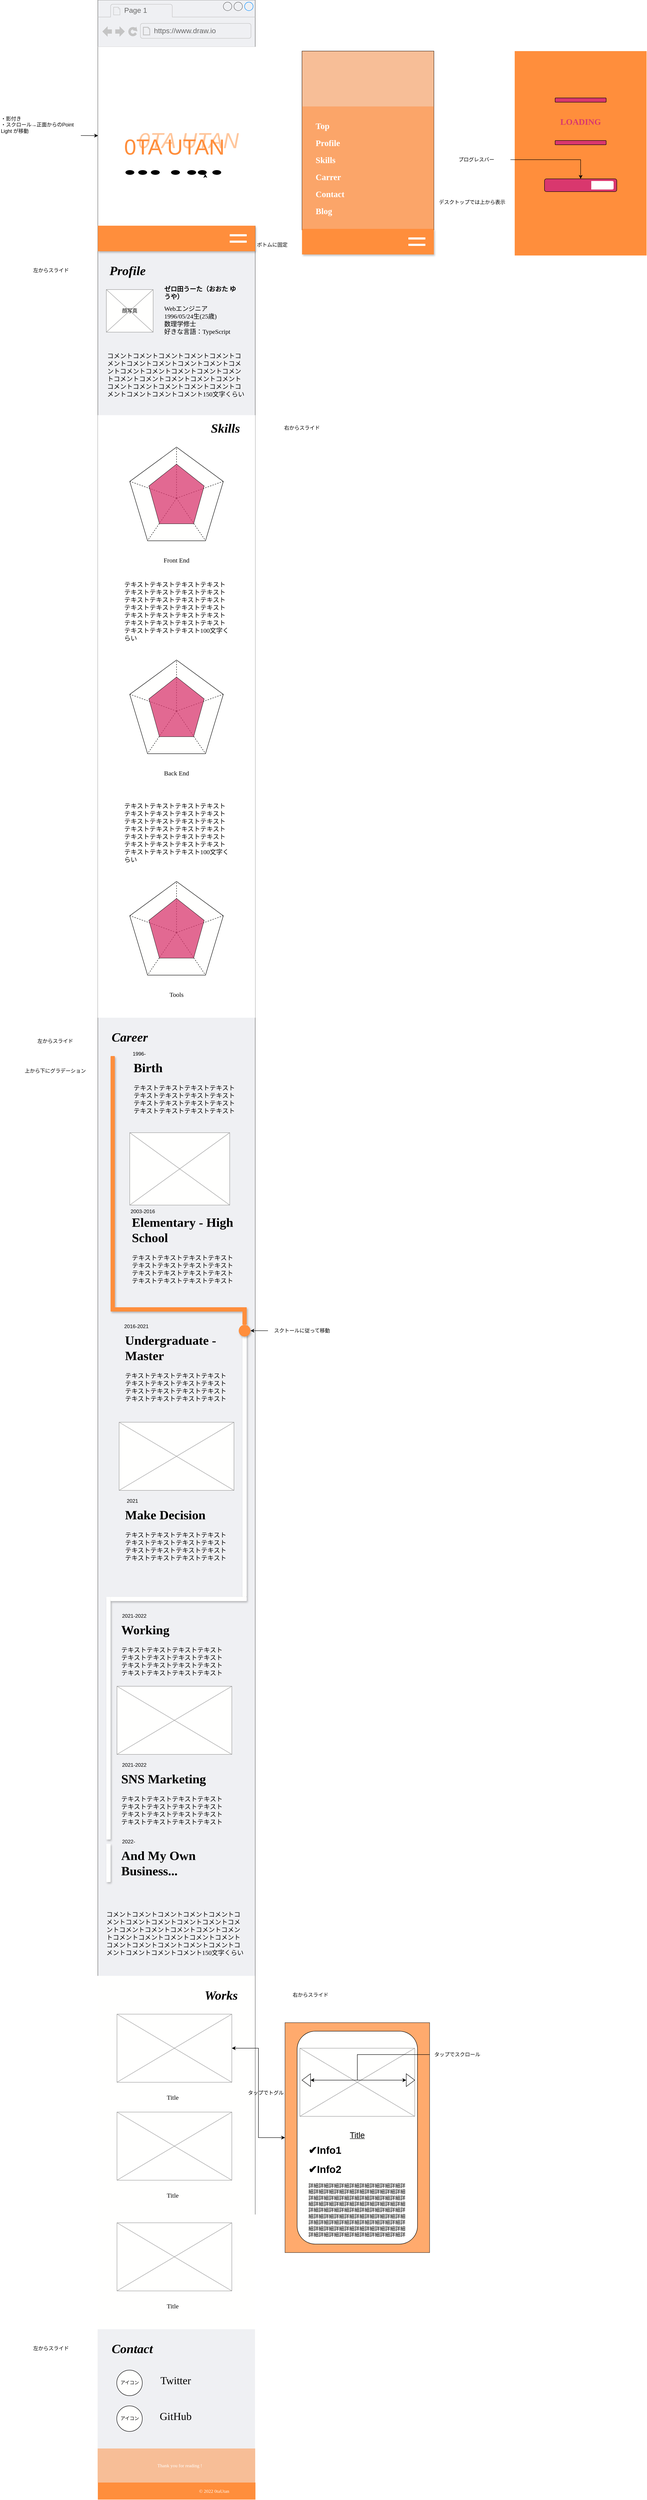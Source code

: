 <mxfile version="17.4.2" type="device"><diagram id="0ZZ6owAlUWR2tP0iCrAd" name="Layout"><mxGraphModel dx="946" dy="598" grid="1" gridSize="10" guides="1" tooltips="1" connect="1" arrows="1" fold="1" page="1" pageScale="1" pageWidth="827" pageHeight="1169" math="0" shadow="0"><root><mxCell id="0"/><mxCell id="1" parent="0"/><mxCell id="ZZRfCCef5i-J2jJpcO3i-1" value="" style="strokeWidth=1;shadow=0;dashed=0;align=center;html=1;shape=mxgraph.mockup.containers.browserWindow;rSize=0;strokeColor=none;strokeColor2=#008cff;strokeColor3=#c4c4c4;mainText=,;recursiveResize=0;fillColor=#eff0f3;container=0;" parent="1" vertex="1"><mxGeometry x="240" y="80" width="370" height="5200" as="geometry"/></mxCell><mxCell id="ZZRfCCef5i-J2jJpcO3i-10" value="左からスライド" style="text;html=1;strokeColor=none;fillColor=none;align=center;verticalAlign=middle;whiteSpace=wrap;rounded=0;fontColor=#000000;" parent="1" vertex="1"><mxGeometry x="50" y="700" width="160" height="30" as="geometry"/></mxCell><mxCell id="ZZRfCCef5i-J2jJpcO3i-14" value="ボトムに固定" style="text;html=1;strokeColor=none;fillColor=none;align=center;verticalAlign=middle;whiteSpace=wrap;rounded=0;fontColor=#000000;" parent="1" vertex="1"><mxGeometry x="570" y="640" width="160" height="30" as="geometry"/></mxCell><mxCell id="-PG4iWuUslmyS0xeuvDN-8" value="" style="rounded=0;whiteSpace=wrap;html=1;shadow=0;fillColor=#EFF0F3;strokeColor=default;" parent="1" vertex="1"><mxGeometry x="720" y="200" width="310" height="420" as="geometry"/></mxCell><mxCell id="-PG4iWuUslmyS0xeuvDN-10" value="" style="rounded=0;whiteSpace=wrap;html=1;fillColor=#ff8e3c;strokeColor=none;shadow=1;" parent="1" vertex="1"><mxGeometry x="720" y="617.5" width="310" height="60" as="geometry"/></mxCell><mxCell id="-PG4iWuUslmyS0xeuvDN-11" value="" style="rounded=1;whiteSpace=wrap;html=1;strokeColor=none;" parent="1" vertex="1"><mxGeometry x="970" y="637.5" width="40" height="5" as="geometry"/></mxCell><mxCell id="-PG4iWuUslmyS0xeuvDN-12" value="" style="rounded=1;whiteSpace=wrap;html=1;strokeColor=none;" parent="1" vertex="1"><mxGeometry x="970" y="652.5" width="40" height="5" as="geometry"/></mxCell><mxCell id="-PG4iWuUslmyS0xeuvDN-68" value="右からスライド" style="text;html=1;strokeColor=none;fillColor=none;align=center;verticalAlign=middle;whiteSpace=wrap;rounded=0;fontColor=#000000;" parent="1" vertex="1"><mxGeometry x="640" y="1070" width="160" height="30" as="geometry"/></mxCell><mxCell id="-PG4iWuUslmyS0xeuvDN-64" value="" style="rounded=0;whiteSpace=wrap;html=1;shadow=0;fontFamily=Noto Serif JP;fontSource=https%3A%2F%2Ffonts.googleapis.com%2Fcss%3Ffamily%3DNoto%2BSerif%2BJP;fontSize=15;strokeColor=none;" parent="1" vertex="1"><mxGeometry x="240" y="1055" width="370" height="1415" as="geometry"/></mxCell><mxCell id="ZZRfCCef5i-J2jJpcO3i-2" value="Page 1" style="strokeWidth=1;shadow=0;dashed=0;align=center;html=1;shape=mxgraph.mockup.containers.anchor;fontSize=17;fontColor=#666666;align=left;" parent="1" vertex="1"><mxGeometry x="300" y="92" width="110" height="26" as="geometry"/></mxCell><mxCell id="ZZRfCCef5i-J2jJpcO3i-3" value="https://www.draw.io" style="strokeWidth=1;shadow=0;dashed=0;align=center;html=1;shape=mxgraph.mockup.containers.anchor;rSize=0;fontSize=17;fontColor=#666666;align=left;" parent="1" vertex="1"><mxGeometry x="370" y="140" width="250" height="26" as="geometry"/></mxCell><mxCell id="-PG4iWuUslmyS0xeuvDN-1" value="" style="rounded=0;whiteSpace=wrap;html=1;fillColor=#ff8e3c;strokeColor=none;shadow=1;" parent="1" vertex="1"><mxGeometry x="240" y="610" width="370" height="60" as="geometry"/></mxCell><mxCell id="-PG4iWuUslmyS0xeuvDN-2" value="" style="rounded=1;whiteSpace=wrap;html=1;strokeColor=none;" parent="1" vertex="1"><mxGeometry x="550" y="630" width="40" height="5" as="geometry"/></mxCell><mxCell id="-PG4iWuUslmyS0xeuvDN-5" value="" style="rounded=1;whiteSpace=wrap;html=1;strokeColor=none;" parent="1" vertex="1"><mxGeometry x="550" y="645" width="40" height="5" as="geometry"/></mxCell><mxCell id="-PG4iWuUslmyS0xeuvDN-14" value="Profile" style="text;html=1;strokeColor=none;fillColor=none;align=center;verticalAlign=middle;whiteSpace=wrap;rounded=0;shadow=0;fontSize=30;fontFamily=Noto Serif JP;fontSource=https%3A%2F%2Ffonts.googleapis.com%2Fcss%3Ffamily%3DNoto%2BSerif%2BJP;fontStyle=3" parent="1" vertex="1"><mxGeometry x="280" y="700" width="60" height="30" as="geometry"/></mxCell><mxCell id="-PG4iWuUslmyS0xeuvDN-16" value="" style="verticalLabelPosition=bottom;shadow=0;dashed=0;align=center;html=1;verticalAlign=top;strokeWidth=1;shape=mxgraph.mockup.graphics.simpleIcon;strokeColor=#999999;fontFamily=Noto Serif JP;fontSource=https%3A%2F%2Ffonts.googleapis.com%2Fcss%3Ffamily%3DNoto%2BSerif%2BJP;fontSize=30;fillColor=#fffffe;" parent="1" vertex="1"><mxGeometry x="260" y="760" width="110" height="100" as="geometry"/></mxCell><mxCell id="-PG4iWuUslmyS0xeuvDN-17" value="顔写真" style="text;html=1;strokeColor=none;fillColor=none;align=center;verticalAlign=middle;whiteSpace=wrap;rounded=0;fontColor=#000000;" parent="1" vertex="1"><mxGeometry x="260" y="795" width="110" height="30" as="geometry"/></mxCell><mxCell id="-PG4iWuUslmyS0xeuvDN-18" value="&lt;h1 style=&quot;font-size: 15px&quot;&gt;ゼロ田うーた（おおた ゆうや）&lt;/h1&gt;&lt;div&gt;Webエンジニア&lt;/div&gt;&lt;div&gt;1996/05/24生(25歳)&lt;/div&gt;&lt;div&gt;数理学修士&lt;br&gt;&lt;/div&gt;&lt;div&gt;&lt;span&gt;好きな言語：TypeScript&lt;/span&gt;&lt;/div&gt;" style="text;html=1;strokeColor=none;fillColor=none;spacing=5;spacingTop=-20;whiteSpace=wrap;overflow=hidden;rounded=0;shadow=0;fontFamily=Noto Serif JP;fontSource=https%3A%2F%2Ffonts.googleapis.com%2Fcss%3Ffamily%3DNoto%2BSerif%2BJP;fontSize=15;" parent="1" vertex="1"><mxGeometry x="390.5" y="750" width="190" height="120" as="geometry"/></mxCell><mxCell id="-PG4iWuUslmyS0xeuvDN-20" value="コメントコメントコメントコメントコメントコメントコメントコメントコメントコメントコメントコメントコメントコメントコメントコメントコメントコメントコメントコメントコメントコメントコメントコメントコメントコメントコメントコメントコメントコメント150文字くらい" style="text;html=1;strokeColor=none;fillColor=none;align=left;verticalAlign=middle;whiteSpace=wrap;rounded=0;shadow=0;fontFamily=Noto Serif JP;fontSource=https%3A%2F%2Ffonts.googleapis.com%2Fcss%3Ffamily%3DNoto%2BSerif%2BJP;fontSize=15;" parent="1" vertex="1"><mxGeometry x="260" y="880" width="330" height="160" as="geometry"/></mxCell><mxCell id="-PG4iWuUslmyS0xeuvDN-21" value="Skills" style="text;html=1;strokeColor=none;fillColor=none;align=center;verticalAlign=middle;whiteSpace=wrap;rounded=0;shadow=0;fontSize=30;fontFamily=Noto Serif JP;fontSource=https%3A%2F%2Ffonts.googleapis.com%2Fcss%3Ffamily%3DNoto%2BSerif%2BJP;fontStyle=3" parent="1" vertex="1"><mxGeometry x="510" y="1070" width="60" height="30" as="geometry"/></mxCell><mxCell id="-PG4iWuUslmyS0xeuvDN-23" value="" style="whiteSpace=wrap;html=1;shape=mxgraph.basic.pentagon;shadow=0;fontFamily=Noto Serif JP;fontSource=https%3A%2F%2Ffonts.googleapis.com%2Fcss%3Ffamily%3DNoto%2BSerif%2BJP;fontSize=15;strokeColor=default;fillColor=#fffffe;" parent="1" vertex="1"><mxGeometry x="315" y="1130" width="220" height="220" as="geometry"/></mxCell><mxCell id="-PG4iWuUslmyS0xeuvDN-25" value="" style="endArrow=none;html=1;rounded=0;fontFamily=Noto Serif JP;fontSource=https%3A%2F%2Ffonts.googleapis.com%2Fcss%3Ffamily%3DNoto%2BSerif%2BJP;fontSize=15;entryX=0.5;entryY=0;entryDx=0;entryDy=0;entryPerimeter=0;dashed=1;" parent="1" target="-PG4iWuUslmyS0xeuvDN-23" edge="1"><mxGeometry width="50" height="50" relative="1" as="geometry"><mxPoint x="425" y="1250" as="sourcePoint"/><mxPoint x="490" y="1200" as="targetPoint"/></mxGeometry></mxCell><mxCell id="-PG4iWuUslmyS0xeuvDN-26" value="" style="endArrow=none;html=1;rounded=0;fontFamily=Noto Serif JP;fontSource=https%3A%2F%2Ffonts.googleapis.com%2Fcss%3Ffamily%3DNoto%2BSerif%2BJP;fontSize=15;entryX=0;entryY=0.365;entryDx=0;entryDy=0;entryPerimeter=0;dashed=1;" parent="1" target="-PG4iWuUslmyS0xeuvDN-23" edge="1"><mxGeometry width="50" height="50" relative="1" as="geometry"><mxPoint x="425" y="1250" as="sourcePoint"/><mxPoint x="675" y="1220" as="targetPoint"/></mxGeometry></mxCell><mxCell id="-PG4iWuUslmyS0xeuvDN-27" value="" style="endArrow=none;html=1;rounded=0;fontFamily=Noto Serif JP;fontSource=https%3A%2F%2Ffonts.googleapis.com%2Fcss%3Ffamily%3DNoto%2BSerif%2BJP;fontSize=15;exitX=1;exitY=0.365;exitDx=0;exitDy=0;exitPerimeter=0;dashed=1;" parent="1" source="-PG4iWuUslmyS0xeuvDN-23" edge="1"><mxGeometry width="50" height="50" relative="1" as="geometry"><mxPoint x="675" y="1340" as="sourcePoint"/><mxPoint x="425" y="1250" as="targetPoint"/></mxGeometry></mxCell><mxCell id="-PG4iWuUslmyS0xeuvDN-28" value="" style="endArrow=none;html=1;rounded=0;fontFamily=Noto Serif JP;fontSource=https%3A%2F%2Ffonts.googleapis.com%2Fcss%3Ffamily%3DNoto%2BSerif%2BJP;fontSize=15;entryX=0.81;entryY=1;entryDx=0;entryDy=0;entryPerimeter=0;dashed=1;" parent="1" target="-PG4iWuUslmyS0xeuvDN-23" edge="1"><mxGeometry width="50" height="50" relative="1" as="geometry"><mxPoint x="425" y="1250" as="sourcePoint"/><mxPoint x="565" y="1300.3" as="targetPoint"/></mxGeometry></mxCell><mxCell id="-PG4iWuUslmyS0xeuvDN-29" value="" style="endArrow=none;html=1;rounded=0;fontFamily=Noto Serif JP;fontSource=https%3A%2F%2Ffonts.googleapis.com%2Fcss%3Ffamily%3DNoto%2BSerif%2BJP;fontSize=15;entryX=0.19;entryY=1;entryDx=0;entryDy=0;entryPerimeter=0;dashed=1;" parent="1" target="-PG4iWuUslmyS0xeuvDN-23" edge="1"><mxGeometry width="50" height="50" relative="1" as="geometry"><mxPoint x="425" y="1250" as="sourcePoint"/><mxPoint x="743.2" y="1440" as="targetPoint"/></mxGeometry></mxCell><mxCell id="-PG4iWuUslmyS0xeuvDN-24" value="" style="whiteSpace=wrap;html=1;shape=mxgraph.basic.pentagon;shadow=0;fontFamily=Noto Serif JP;fontSource=https%3A%2F%2Ffonts.googleapis.com%2Fcss%3Ffamily%3DNoto%2BSerif%2BJP;fontSize=15;strokeColor=default;fillColor=#d9376e;opacity=75;" parent="1" vertex="1"><mxGeometry x="360" y="1170" width="130" height="140" as="geometry"/></mxCell><mxCell id="-PG4iWuUslmyS0xeuvDN-30" value="Front End" style="text;html=1;strokeColor=none;fillColor=none;align=center;verticalAlign=middle;whiteSpace=wrap;rounded=0;shadow=0;fontFamily=Noto Serif JP;fontSource=https%3A%2F%2Ffonts.googleapis.com%2Fcss%3Ffamily%3DNoto%2BSerif%2BJP;fontSize=15;opacity=75;" parent="1" vertex="1"><mxGeometry x="315" y="1380" width="220" height="30" as="geometry"/></mxCell><mxCell id="-PG4iWuUslmyS0xeuvDN-48" value="" style="whiteSpace=wrap;html=1;shape=mxgraph.basic.pentagon;shadow=0;fontFamily=Noto Serif JP;fontSource=https%3A%2F%2Ffonts.googleapis.com%2Fcss%3Ffamily%3DNoto%2BSerif%2BJP;fontSize=15;strokeColor=default;fillColor=#fffffe;" parent="1" vertex="1"><mxGeometry x="315" y="1630" width="220" height="220" as="geometry"/></mxCell><mxCell id="-PG4iWuUslmyS0xeuvDN-49" value="" style="endArrow=none;html=1;rounded=0;fontFamily=Noto Serif JP;fontSource=https%3A%2F%2Ffonts.googleapis.com%2Fcss%3Ffamily%3DNoto%2BSerif%2BJP;fontSize=15;entryX=0.5;entryY=0;entryDx=0;entryDy=0;entryPerimeter=0;dashed=1;" parent="1" target="-PG4iWuUslmyS0xeuvDN-48" edge="1"><mxGeometry width="50" height="50" relative="1" as="geometry"><mxPoint x="425" y="1750" as="sourcePoint"/><mxPoint x="250" y="1620" as="targetPoint"/></mxGeometry></mxCell><mxCell id="-PG4iWuUslmyS0xeuvDN-50" value="" style="endArrow=none;html=1;rounded=0;fontFamily=Noto Serif JP;fontSource=https%3A%2F%2Ffonts.googleapis.com%2Fcss%3Ffamily%3DNoto%2BSerif%2BJP;fontSize=15;entryX=0;entryY=0.365;entryDx=0;entryDy=0;entryPerimeter=0;dashed=1;" parent="1" target="-PG4iWuUslmyS0xeuvDN-48" edge="1"><mxGeometry width="50" height="50" relative="1" as="geometry"><mxPoint x="425" y="1750" as="sourcePoint"/><mxPoint x="435" y="1640" as="targetPoint"/></mxGeometry></mxCell><mxCell id="-PG4iWuUslmyS0xeuvDN-51" value="" style="endArrow=none;html=1;rounded=0;fontFamily=Noto Serif JP;fontSource=https%3A%2F%2Ffonts.googleapis.com%2Fcss%3Ffamily%3DNoto%2BSerif%2BJP;fontSize=15;exitX=1;exitY=0.365;exitDx=0;exitDy=0;exitPerimeter=0;dashed=1;" parent="1" source="-PG4iWuUslmyS0xeuvDN-48" edge="1"><mxGeometry width="50" height="50" relative="1" as="geometry"><mxPoint x="435" y="1760" as="sourcePoint"/><mxPoint x="425" y="1750" as="targetPoint"/></mxGeometry></mxCell><mxCell id="-PG4iWuUslmyS0xeuvDN-52" value="" style="endArrow=none;html=1;rounded=0;fontFamily=Noto Serif JP;fontSource=https%3A%2F%2Ffonts.googleapis.com%2Fcss%3Ffamily%3DNoto%2BSerif%2BJP;fontSize=15;entryX=0.81;entryY=1;entryDx=0;entryDy=0;entryPerimeter=0;dashed=1;" parent="1" target="-PG4iWuUslmyS0xeuvDN-48" edge="1"><mxGeometry width="50" height="50" relative="1" as="geometry"><mxPoint x="425" y="1750" as="sourcePoint"/><mxPoint x="325" y="1720.3" as="targetPoint"/></mxGeometry></mxCell><mxCell id="-PG4iWuUslmyS0xeuvDN-53" value="" style="endArrow=none;html=1;rounded=0;fontFamily=Noto Serif JP;fontSource=https%3A%2F%2Ffonts.googleapis.com%2Fcss%3Ffamily%3DNoto%2BSerif%2BJP;fontSize=15;entryX=0.19;entryY=1;entryDx=0;entryDy=0;entryPerimeter=0;dashed=1;" parent="1" target="-PG4iWuUslmyS0xeuvDN-48" edge="1"><mxGeometry width="50" height="50" relative="1" as="geometry"><mxPoint x="425" y="1750" as="sourcePoint"/><mxPoint x="503.2" y="1860" as="targetPoint"/></mxGeometry></mxCell><mxCell id="-PG4iWuUslmyS0xeuvDN-54" value="" style="whiteSpace=wrap;html=1;shape=mxgraph.basic.pentagon;shadow=0;fontFamily=Noto Serif JP;fontSource=https%3A%2F%2Ffonts.googleapis.com%2Fcss%3Ffamily%3DNoto%2BSerif%2BJP;fontSize=15;strokeColor=default;fillColor=#d9376e;opacity=75;" parent="1" vertex="1"><mxGeometry x="360" y="1670" width="130" height="140" as="geometry"/></mxCell><mxCell id="-PG4iWuUslmyS0xeuvDN-55" value="Back End" style="text;html=1;strokeColor=none;fillColor=none;align=center;verticalAlign=middle;whiteSpace=wrap;rounded=0;shadow=0;fontFamily=Noto Serif JP;fontSource=https%3A%2F%2Ffonts.googleapis.com%2Fcss%3Ffamily%3DNoto%2BSerif%2BJP;fontSize=15;opacity=75;" parent="1" vertex="1"><mxGeometry x="315" y="1880" width="220" height="30" as="geometry"/></mxCell><mxCell id="-PG4iWuUslmyS0xeuvDN-56" value="" style="whiteSpace=wrap;html=1;shape=mxgraph.basic.pentagon;shadow=0;fontFamily=Noto Serif JP;fontSource=https%3A%2F%2Ffonts.googleapis.com%2Fcss%3Ffamily%3DNoto%2BSerif%2BJP;fontSize=15;strokeColor=default;fillColor=#fffffe;" parent="1" vertex="1"><mxGeometry x="315" y="2150" width="220" height="220" as="geometry"/></mxCell><mxCell id="-PG4iWuUslmyS0xeuvDN-57" value="" style="endArrow=none;html=1;rounded=0;fontFamily=Noto Serif JP;fontSource=https%3A%2F%2Ffonts.googleapis.com%2Fcss%3Ffamily%3DNoto%2BSerif%2BJP;fontSize=15;entryX=0.5;entryY=0;entryDx=0;entryDy=0;entryPerimeter=0;dashed=1;" parent="1" target="-PG4iWuUslmyS0xeuvDN-56" edge="1"><mxGeometry width="50" height="50" relative="1" as="geometry"><mxPoint x="425" y="2270" as="sourcePoint"/><mxPoint x="10" y="2060" as="targetPoint"/></mxGeometry></mxCell><mxCell id="-PG4iWuUslmyS0xeuvDN-58" value="" style="endArrow=none;html=1;rounded=0;fontFamily=Noto Serif JP;fontSource=https%3A%2F%2Ffonts.googleapis.com%2Fcss%3Ffamily%3DNoto%2BSerif%2BJP;fontSize=15;entryX=0;entryY=0.365;entryDx=0;entryDy=0;entryPerimeter=0;dashed=1;" parent="1" target="-PG4iWuUslmyS0xeuvDN-56" edge="1"><mxGeometry width="50" height="50" relative="1" as="geometry"><mxPoint x="425" y="2270" as="sourcePoint"/><mxPoint x="195" y="2080" as="targetPoint"/></mxGeometry></mxCell><mxCell id="-PG4iWuUslmyS0xeuvDN-59" value="" style="endArrow=none;html=1;rounded=0;fontFamily=Noto Serif JP;fontSource=https%3A%2F%2Ffonts.googleapis.com%2Fcss%3Ffamily%3DNoto%2BSerif%2BJP;fontSize=15;exitX=1;exitY=0.365;exitDx=0;exitDy=0;exitPerimeter=0;dashed=1;" parent="1" source="-PG4iWuUslmyS0xeuvDN-56" edge="1"><mxGeometry width="50" height="50" relative="1" as="geometry"><mxPoint x="195" y="2200" as="sourcePoint"/><mxPoint x="425" y="2270" as="targetPoint"/></mxGeometry></mxCell><mxCell id="-PG4iWuUslmyS0xeuvDN-60" value="" style="endArrow=none;html=1;rounded=0;fontFamily=Noto Serif JP;fontSource=https%3A%2F%2Ffonts.googleapis.com%2Fcss%3Ffamily%3DNoto%2BSerif%2BJP;fontSize=15;entryX=0.81;entryY=1;entryDx=0;entryDy=0;entryPerimeter=0;dashed=1;" parent="1" target="-PG4iWuUslmyS0xeuvDN-56" edge="1"><mxGeometry width="50" height="50" relative="1" as="geometry"><mxPoint x="425" y="2270" as="sourcePoint"/><mxPoint x="85" y="2160.3" as="targetPoint"/></mxGeometry></mxCell><mxCell id="-PG4iWuUslmyS0xeuvDN-61" value="" style="endArrow=none;html=1;rounded=0;fontFamily=Noto Serif JP;fontSource=https%3A%2F%2Ffonts.googleapis.com%2Fcss%3Ffamily%3DNoto%2BSerif%2BJP;fontSize=15;entryX=0.19;entryY=1;entryDx=0;entryDy=0;entryPerimeter=0;dashed=1;" parent="1" target="-PG4iWuUslmyS0xeuvDN-56" edge="1"><mxGeometry width="50" height="50" relative="1" as="geometry"><mxPoint x="425" y="2270" as="sourcePoint"/><mxPoint x="263.2" y="2300" as="targetPoint"/></mxGeometry></mxCell><mxCell id="-PG4iWuUslmyS0xeuvDN-62" value="" style="whiteSpace=wrap;html=1;shape=mxgraph.basic.pentagon;shadow=0;fontFamily=Noto Serif JP;fontSource=https%3A%2F%2Ffonts.googleapis.com%2Fcss%3Ffamily%3DNoto%2BSerif%2BJP;fontSize=15;strokeColor=default;fillColor=#d9376e;opacity=75;" parent="1" vertex="1"><mxGeometry x="360" y="2190" width="130" height="140" as="geometry"/></mxCell><mxCell id="-PG4iWuUslmyS0xeuvDN-63" value="Tools" style="text;html=1;strokeColor=none;fillColor=none;align=center;verticalAlign=middle;whiteSpace=wrap;rounded=0;shadow=0;fontFamily=Noto Serif JP;fontSource=https%3A%2F%2Ffonts.googleapis.com%2Fcss%3Ffamily%3DNoto%2BSerif%2BJP;fontSize=15;opacity=75;" parent="1" vertex="1"><mxGeometry x="315" y="2400" width="220" height="30" as="geometry"/></mxCell><mxCell id="-PG4iWuUslmyS0xeuvDN-65" value="テキストテキストテキストテキストテキストテキストテキストテキストテキストテキストテキストテキストテキストテキストテキストテキストテキストテキストテキストテキストテキストテキストテキストテキストテキストテキストテキスト100文字くらい" style="text;html=1;strokeColor=none;fillColor=none;align=left;verticalAlign=middle;whiteSpace=wrap;rounded=0;shadow=0;fontFamily=Noto Serif JP;fontSource=https%3A%2F%2Ffonts.googleapis.com%2Fcss%3Ffamily%3DNoto%2BSerif%2BJP;fontSize=15;" parent="1" vertex="1"><mxGeometry x="300" y="1440" width="250" height="150" as="geometry"/></mxCell><mxCell id="-PG4iWuUslmyS0xeuvDN-66" value="テキストテキストテキストテキストテキストテキストテキストテキストテキストテキストテキストテキストテキストテキストテキストテキストテキストテキストテキストテキストテキストテキストテキストテキストテキストテキストテキスト100文字くらい" style="text;html=1;strokeColor=none;fillColor=none;align=left;verticalAlign=middle;whiteSpace=wrap;rounded=0;shadow=0;fontFamily=Noto Serif JP;fontSource=https%3A%2F%2Ffonts.googleapis.com%2Fcss%3Ffamily%3DNoto%2BSerif%2BJP;fontSize=15;" parent="1" vertex="1"><mxGeometry x="300" y="1960" width="250" height="150" as="geometry"/></mxCell><mxCell id="-PG4iWuUslmyS0xeuvDN-67" value="Career" style="text;html=1;strokeColor=none;fillColor=none;align=center;verticalAlign=middle;whiteSpace=wrap;rounded=0;shadow=0;fontSize=30;fontFamily=Noto Serif JP;fontSource=https%3A%2F%2Ffonts.googleapis.com%2Fcss%3Ffamily%3DNoto%2BSerif%2BJP;fontStyle=3" parent="1" vertex="1"><mxGeometry x="285" y="2500" width="60" height="30" as="geometry"/></mxCell><mxCell id="-PG4iWuUslmyS0xeuvDN-70" value="" style="rounded=1;whiteSpace=wrap;html=1;shadow=1;fontFamily=Noto Serif JP;fontSource=https%3A%2F%2Ffonts.googleapis.com%2Fcss%3Ffamily%3DNoto%2BSerif%2BJP;fontSize=15;strokeColor=none;fillColor=#FFFFFE;" parent="1" vertex="1"><mxGeometry x="270" y="2560" width="10" height="590" as="geometry"/></mxCell><mxCell id="-PG4iWuUslmyS0xeuvDN-72" value="" style="rounded=1;whiteSpace=wrap;html=1;shadow=1;fontFamily=Noto Serif JP;fontSource=https%3A%2F%2Ffonts.googleapis.com%2Fcss%3Ffamily%3DNoto%2BSerif%2BJP;fontSize=15;strokeColor=none;fillColor=#FFFFFE;" parent="1" vertex="1"><mxGeometry x="270" y="3150" width="310" height="10" as="geometry"/></mxCell><mxCell id="-PG4iWuUslmyS0xeuvDN-75" value="&lt;h1&gt;Birth&lt;/h1&gt;&lt;p&gt;&lt;/p&gt;テキストテキストテキストテキストテキストテキストテキストテキストテキストテキストテキストテキストテキストテキストテキストテキスト" style="text;html=1;strokeColor=none;fillColor=none;spacing=5;spacingTop=-20;whiteSpace=wrap;overflow=hidden;rounded=0;shadow=0;fontFamily=Noto Serif JP;fontSource=https%3A%2F%2Ffonts.googleapis.com%2Fcss%3Ffamily%3DNoto%2BSerif%2BJP;fontSize=15;" parent="1" vertex="1"><mxGeometry x="319" y="2560" width="251" height="140" as="geometry"/></mxCell><mxCell id="-PG4iWuUslmyS0xeuvDN-76" value="&lt;h1&gt;Elementary - High School&lt;/h1&gt;&lt;p&gt;&lt;/p&gt;テキストテキストテキストテキストテキストテキストテキストテキストテキストテキストテキストテキストテキストテキストテキストテキスト" style="text;html=1;strokeColor=none;fillColor=none;spacing=5;spacingTop=-20;whiteSpace=wrap;overflow=hidden;rounded=0;shadow=0;fontFamily=Noto Serif JP;fontSource=https%3A%2F%2Ffonts.googleapis.com%2Fcss%3Ffamily%3DNoto%2BSerif%2BJP;fontSize=15;" parent="1" vertex="1"><mxGeometry x="315" y="2923" width="251" height="180" as="geometry"/></mxCell><mxCell id="-PG4iWuUslmyS0xeuvDN-77" value="&lt;h1&gt;Undergraduate - Master&lt;/h1&gt;&lt;p&gt;&lt;/p&gt;テキストテキストテキストテキストテキストテキストテキストテキストテキストテキストテキストテキストテキストテキストテキストテキスト" style="text;html=1;strokeColor=none;fillColor=none;spacing=5;spacingTop=-20;whiteSpace=wrap;overflow=hidden;rounded=0;shadow=0;fontFamily=Noto Serif JP;fontSource=https%3A%2F%2Ffonts.googleapis.com%2Fcss%3Ffamily%3DNoto%2BSerif%2BJP;fontSize=15;" parent="1" vertex="1"><mxGeometry x="299" y="3200" width="251" height="180" as="geometry"/></mxCell><mxCell id="-PG4iWuUslmyS0xeuvDN-78" value="&lt;h1&gt;Make Decision&lt;/h1&gt;&lt;p&gt;&lt;/p&gt;テキストテキストテキストテキストテキストテキストテキストテキストテキストテキストテキストテキストテキストテキストテキストテキスト" style="text;html=1;strokeColor=none;fillColor=none;spacing=5;spacingTop=-20;whiteSpace=wrap;overflow=hidden;rounded=0;shadow=0;fontFamily=Noto Serif JP;fontSource=https%3A%2F%2Ffonts.googleapis.com%2Fcss%3Ffamily%3DNoto%2BSerif%2BJP;fontSize=15;" parent="1" vertex="1"><mxGeometry x="299" y="3610" width="251" height="180" as="geometry"/></mxCell><mxCell id="-PG4iWuUslmyS0xeuvDN-79" value="" style="verticalLabelPosition=bottom;shadow=0;dashed=0;align=center;html=1;verticalAlign=top;strokeWidth=1;shape=mxgraph.mockup.graphics.simpleIcon;strokeColor=#999999;fontFamily=Noto Serif JP;fontSource=https%3A%2F%2Ffonts.googleapis.com%2Fcss%3Ffamily%3DNoto%2BSerif%2BJP;fontSize=30;fillColor=#fffffe;" parent="1" vertex="1"><mxGeometry x="315" y="2740" width="235" height="170" as="geometry"/></mxCell><mxCell id="-PG4iWuUslmyS0xeuvDN-80" value="" style="verticalLabelPosition=bottom;shadow=0;dashed=0;align=center;html=1;verticalAlign=top;strokeWidth=1;shape=mxgraph.mockup.graphics.simpleIcon;strokeColor=#999999;fontFamily=Noto Serif JP;fontSource=https%3A%2F%2Ffonts.googleapis.com%2Fcss%3Ffamily%3DNoto%2BSerif%2BJP;fontSize=30;fillColor=#fffffe;" parent="1" vertex="1"><mxGeometry x="290" y="3420" width="270" height="160" as="geometry"/></mxCell><mxCell id="-PG4iWuUslmyS0xeuvDN-81" value="&lt;h1&gt;Working&lt;/h1&gt;&lt;p&gt;&lt;/p&gt;テキストテキストテキストテキストテキストテキストテキストテキストテキストテキストテキストテキストテキストテキストテキストテキスト" style="text;html=1;strokeColor=none;fillColor=none;spacing=5;spacingTop=-20;whiteSpace=wrap;overflow=hidden;rounded=0;shadow=0;fontFamily=Noto Serif JP;fontSource=https%3A%2F%2Ffonts.googleapis.com%2Fcss%3Ffamily%3DNoto%2BSerif%2BJP;fontSize=15;" parent="1" vertex="1"><mxGeometry x="290" y="3880" width="251" height="150" as="geometry"/></mxCell><mxCell id="-PG4iWuUslmyS0xeuvDN-82" value="&lt;h1&gt;SNS Marketing&lt;/h1&gt;&lt;p&gt;&lt;/p&gt;テキストテキストテキストテキストテキストテキストテキストテキストテキストテキストテキストテキストテキストテキストテキストテキスト" style="text;html=1;strokeColor=none;fillColor=none;spacing=5;spacingTop=-20;whiteSpace=wrap;overflow=hidden;rounded=0;shadow=0;fontFamily=Noto Serif JP;fontSource=https%3A%2F%2Ffonts.googleapis.com%2Fcss%3Ffamily%3DNoto%2BSerif%2BJP;fontSize=15;" parent="1" vertex="1"><mxGeometry x="290" y="4230" width="251" height="150" as="geometry"/></mxCell><mxCell id="-PG4iWuUslmyS0xeuvDN-83" value="" style="verticalLabelPosition=bottom;shadow=0;dashed=0;align=center;html=1;verticalAlign=top;strokeWidth=1;shape=mxgraph.mockup.graphics.simpleIcon;strokeColor=#999999;fontFamily=Noto Serif JP;fontSource=https%3A%2F%2Ffonts.googleapis.com%2Fcss%3Ffamily%3DNoto%2BSerif%2BJP;fontSize=30;fillColor=#fffffe;" parent="1" vertex="1"><mxGeometry x="285" y="4040" width="270" height="160" as="geometry"/></mxCell><mxCell id="-PG4iWuUslmyS0xeuvDN-88" value="&lt;h1&gt;And My Own Business...&lt;/h1&gt;&lt;p&gt;&lt;/p&gt;" style="text;html=1;strokeColor=none;fillColor=none;spacing=5;spacingTop=-20;whiteSpace=wrap;overflow=hidden;rounded=0;shadow=0;fontFamily=Noto Serif JP;fontSource=https%3A%2F%2Ffonts.googleapis.com%2Fcss%3Ffamily%3DNoto%2BSerif%2BJP;fontSize=15;" parent="1" vertex="1"><mxGeometry x="290" y="4410" width="251" height="90" as="geometry"/></mxCell><mxCell id="-PG4iWuUslmyS0xeuvDN-93" value="" style="rounded=0;whiteSpace=wrap;html=1;shadow=0;fontFamily=Noto Serif JP;fontSource=https%3A%2F%2Ffonts.googleapis.com%2Fcss%3Ffamily%3DNoto%2BSerif%2BJP;fontSize=15;strokeColor=none;fillColor=#EFF0F3;" parent="1" vertex="1"><mxGeometry x="239.5" y="5550" width="370" height="360" as="geometry"/></mxCell><mxCell id="-PG4iWuUslmyS0xeuvDN-94" value="Contact" style="text;html=1;strokeColor=none;fillColor=none;align=center;verticalAlign=middle;whiteSpace=wrap;rounded=0;shadow=0;fontSize=30;fontFamily=Noto Serif JP;fontSource=https%3A%2F%2Ffonts.googleapis.com%2Fcss%3Ffamily%3DNoto%2BSerif%2BJP;fontStyle=3" parent="1" vertex="1"><mxGeometry x="262" y="5580" width="117.5" height="30" as="geometry"/></mxCell><mxCell id="-PG4iWuUslmyS0xeuvDN-95" value="Twitter" style="text;html=1;strokeColor=none;fillColor=none;align=center;verticalAlign=middle;whiteSpace=wrap;rounded=0;shadow=1;fontFamily=Noto Serif JP;fontSource=https%3A%2F%2Ffonts.googleapis.com%2Fcss%3Ffamily%3DNoto%2BSerif%2BJP;fontSize=25;" parent="1" vertex="1"><mxGeometry x="369.5" y="5650" width="106" height="40" as="geometry"/></mxCell><mxCell id="-PG4iWuUslmyS0xeuvDN-96" value="" style="ellipse;whiteSpace=wrap;html=1;aspect=fixed;shadow=0;fontFamily=Noto Serif JP;fontSource=https%3A%2F%2Ffonts.googleapis.com%2Fcss%3Ffamily%3DNoto%2BSerif%2BJP;fontSize=25;strokeColor=default;fillColor=#FFFFFE;" parent="1" vertex="1"><mxGeometry x="284.5" y="5646" width="60" height="60" as="geometry"/></mxCell><mxCell id="-PG4iWuUslmyS0xeuvDN-97" value="アイコン" style="text;html=1;strokeColor=none;fillColor=none;align=center;verticalAlign=middle;whiteSpace=wrap;rounded=0;shadow=0;fontFamily=Noto Serif JP;fontSource=https%3A%2F%2Ffonts.googleapis.com%2Fcss%3Ffamily%3DNoto%2BSerif%2BJP;fontSize=11;" parent="1" vertex="1"><mxGeometry x="284.5" y="5660" width="60" height="30" as="geometry"/></mxCell><mxCell id="-PG4iWuUslmyS0xeuvDN-98" value="GitHub" style="text;html=1;strokeColor=none;fillColor=none;align=center;verticalAlign=middle;whiteSpace=wrap;rounded=0;shadow=1;fontFamily=Noto Serif JP;fontSource=https%3A%2F%2Ffonts.googleapis.com%2Fcss%3Ffamily%3DNoto%2BSerif%2BJP;fontSize=25;" parent="1" vertex="1"><mxGeometry x="369.5" y="5734" width="106" height="40" as="geometry"/></mxCell><mxCell id="-PG4iWuUslmyS0xeuvDN-99" value="" style="ellipse;whiteSpace=wrap;html=1;aspect=fixed;shadow=0;fontFamily=Noto Serif JP;fontSource=https%3A%2F%2Ffonts.googleapis.com%2Fcss%3Ffamily%3DNoto%2BSerif%2BJP;fontSize=25;strokeColor=default;fillColor=#FFFFFE;" parent="1" vertex="1"><mxGeometry x="284.5" y="5730" width="60" height="60" as="geometry"/></mxCell><mxCell id="-PG4iWuUslmyS0xeuvDN-100" value="アイコン" style="text;html=1;strokeColor=none;fillColor=none;align=center;verticalAlign=middle;whiteSpace=wrap;rounded=0;shadow=0;fontFamily=Noto Serif JP;fontSource=https%3A%2F%2Ffonts.googleapis.com%2Fcss%3Ffamily%3DNoto%2BSerif%2BJP;fontSize=11;" parent="1" vertex="1"><mxGeometry x="284.5" y="5744" width="60" height="30" as="geometry"/></mxCell><mxCell id="-PG4iWuUslmyS0xeuvDN-102" value="コメントコメントコメントコメントコメントコメントコメントコメントコメントコメントコメントコメントコメントコメントコメントコメントコメントコメントコメントコメントコメントコメントコメントコメントコメントコメントコメントコメントコメントコメント150文字くらい" style="text;html=1;strokeColor=none;fillColor=none;align=left;verticalAlign=middle;whiteSpace=wrap;rounded=0;shadow=0;fontFamily=Noto Serif JP;fontSource=https%3A%2F%2Ffonts.googleapis.com%2Fcss%3Ffamily%3DNoto%2BSerif%2BJP;fontSize=15;" parent="1" vertex="1"><mxGeometry x="258" y="4540" width="330" height="160" as="geometry"/></mxCell><mxCell id="-PG4iWuUslmyS0xeuvDN-103" value="" style="rounded=0;whiteSpace=wrap;html=1;shadow=0;fontFamily=Noto Serif JP;fontSource=https%3A%2F%2Ffonts.googleapis.com%2Fcss%3Ffamily%3DNoto%2BSerif%2BJP;fontSize=15;strokeColor=none;fillColor=#FFFFFE;" parent="1" vertex="1"><mxGeometry x="239.5" y="4720" width="370" height="830" as="geometry"/></mxCell><mxCell id="-PG4iWuUslmyS0xeuvDN-104" value="Works" style="text;html=1;align=center;verticalAlign=middle;whiteSpace=wrap;rounded=0;shadow=0;fontSize=30;fontFamily=Noto Serif JP;fontSource=https%3A%2F%2Ffonts.googleapis.com%2Fcss%3Ffamily%3DNoto%2BSerif%2BJP;fontStyle=3;fontColor=#000000;" parent="1" vertex="1"><mxGeometry x="470.5" y="4750" width="117.5" height="30" as="geometry"/></mxCell><mxCell id="Biqbd_GzlPNh5V27VAb9-13" style="edgeStyle=orthogonalEdgeStyle;rounded=0;orthogonalLoop=1;jettySize=auto;html=1;fontSize=19;startArrow=classic;startFill=1;" parent="1" source="-PG4iWuUslmyS0xeuvDN-112" target="Biqbd_GzlPNh5V27VAb9-6" edge="1"><mxGeometry relative="1" as="geometry"/></mxCell><mxCell id="-PG4iWuUslmyS0xeuvDN-112" value="" style="verticalLabelPosition=bottom;shadow=0;dashed=0;align=center;html=1;verticalAlign=top;strokeWidth=1;shape=mxgraph.mockup.graphics.simpleIcon;strokeColor=#999999;fontFamily=Noto Serif JP;fontSource=https%3A%2F%2Ffonts.googleapis.com%2Fcss%3Ffamily%3DNoto%2BSerif%2BJP;fontSize=30;fillColor=#fffffe;" parent="1" vertex="1"><mxGeometry x="285" y="4810" width="270" height="160" as="geometry"/></mxCell><mxCell id="-PG4iWuUslmyS0xeuvDN-113" value="Title" style="text;html=1;strokeColor=none;fillColor=none;align=center;verticalAlign=middle;whiteSpace=wrap;rounded=0;shadow=0;fontFamily=Noto Serif JP;fontSource=https%3A%2F%2Ffonts.googleapis.com%2Fcss%3Ffamily%3DNoto%2BSerif%2BJP;fontSize=15;opacity=75;fontColor=#000000;" parent="1" vertex="1"><mxGeometry x="305.5" y="4990" width="220" height="30" as="geometry"/></mxCell><mxCell id="-PG4iWuUslmyS0xeuvDN-114" value="" style="verticalLabelPosition=bottom;shadow=0;dashed=0;align=center;html=1;verticalAlign=top;strokeWidth=1;shape=mxgraph.mockup.graphics.simpleIcon;strokeColor=#999999;fontFamily=Noto Serif JP;fontSource=https%3A%2F%2Ffonts.googleapis.com%2Fcss%3Ffamily%3DNoto%2BSerif%2BJP;fontSize=30;fillColor=#fffffe;" parent="1" vertex="1"><mxGeometry x="285" y="5040" width="270" height="160" as="geometry"/></mxCell><mxCell id="-PG4iWuUslmyS0xeuvDN-115" value="Title" style="text;html=1;strokeColor=none;fillColor=none;align=center;verticalAlign=middle;whiteSpace=wrap;rounded=0;shadow=0;fontFamily=Noto Serif JP;fontSource=https%3A%2F%2Ffonts.googleapis.com%2Fcss%3Ffamily%3DNoto%2BSerif%2BJP;fontSize=15;opacity=75;fontColor=#000000;" parent="1" vertex="1"><mxGeometry x="305.5" y="5220" width="220" height="30" as="geometry"/></mxCell><mxCell id="-PG4iWuUslmyS0xeuvDN-116" value="" style="verticalLabelPosition=bottom;shadow=0;dashed=0;align=center;html=1;verticalAlign=top;strokeWidth=1;shape=mxgraph.mockup.graphics.simpleIcon;strokeColor=#999999;fontFamily=Noto Serif JP;fontSource=https%3A%2F%2Ffonts.googleapis.com%2Fcss%3Ffamily%3DNoto%2BSerif%2BJP;fontSize=30;fillColor=#fffffe;" parent="1" vertex="1"><mxGeometry x="285" y="5300" width="270" height="160" as="geometry"/></mxCell><mxCell id="-PG4iWuUslmyS0xeuvDN-117" value="Title" style="text;html=1;strokeColor=none;fillColor=none;align=center;verticalAlign=middle;whiteSpace=wrap;rounded=0;shadow=0;fontFamily=Noto Serif JP;fontSource=https%3A%2F%2Ffonts.googleapis.com%2Fcss%3Ffamily%3DNoto%2BSerif%2BJP;fontSize=15;opacity=75;fontColor=#000000;" parent="1" vertex="1"><mxGeometry x="305.5" y="5480" width="220" height="30" as="geometry"/></mxCell><mxCell id="-PG4iWuUslmyS0xeuvDN-118" value="" style="rounded=0;whiteSpace=wrap;html=1;shadow=0;fontFamily=Noto Serif JP;fontSource=https%3A%2F%2Ffonts.googleapis.com%2Fcss%3Ffamily%3DNoto%2BSerif%2BJP;fontSize=11;fontColor=#FFFFFE;strokeColor=none;fillColor=#FF8E3C;opacity=50;" parent="1" vertex="1"><mxGeometry x="239.5" y="5830" width="370.5" height="80" as="geometry"/></mxCell><mxCell id="-PG4iWuUslmyS0xeuvDN-119" value="Thank you for reading !" style="text;html=1;strokeColor=none;fillColor=none;align=center;verticalAlign=middle;whiteSpace=wrap;rounded=0;shadow=0;fontFamily=Noto Serif JP;fontSource=https%3A%2F%2Ffonts.googleapis.com%2Fcss%3Ffamily%3DNoto%2BSerif%2BJP;fontSize=11;fontColor=#FFFFFE;" parent="1" vertex="1"><mxGeometry x="355.25" y="5855" width="154.5" height="30" as="geometry"/></mxCell><mxCell id="-PG4iWuUslmyS0xeuvDN-120" value="" style="rounded=0;whiteSpace=wrap;html=1;shadow=0;fontFamily=Noto Serif JP;fontSource=https%3A%2F%2Ffonts.googleapis.com%2Fcss%3Ffamily%3DNoto%2BSerif%2BJP;fontSize=11;fontColor=#FFFFFE;strokeColor=none;fillColor=#FF8E3C;" parent="1" vertex="1"><mxGeometry x="240" y="5910" width="370.5" height="40" as="geometry"/></mxCell><mxCell id="-PG4iWuUslmyS0xeuvDN-121" value="©︎ 2022 0taUtan" style="text;html=1;strokeColor=none;fillColor=none;align=center;verticalAlign=middle;whiteSpace=wrap;rounded=0;shadow=0;fontFamily=Noto Serif JP;fontSource=https%3A%2F%2Ffonts.googleapis.com%2Fcss%3Ffamily%3DNoto%2BSerif%2BJP;fontSize=11;fontColor=#FFFFFE;" parent="1" vertex="1"><mxGeometry x="435.5" y="5915" width="154.5" height="30" as="geometry"/></mxCell><mxCell id="-PG4iWuUslmyS0xeuvDN-122" value="" style="rounded=0;whiteSpace=wrap;html=1;shadow=0;fontFamily=Noto Serif JP;fontSource=https%3A%2F%2Ffonts.googleapis.com%2Fcss%3Ffamily%3DNoto%2BSerif%2BJP;fontSize=11;fontColor=#FFFFFE;strokeColor=none;fillColor=#FF8E3C;opacity=50;" parent="1" vertex="1"><mxGeometry x="720" y="200" width="310" height="420" as="geometry"/></mxCell><mxCell id="-PG4iWuUslmyS0xeuvDN-123" value="" style="rounded=0;whiteSpace=wrap;html=1;shadow=0;fontFamily=Noto Serif JP;fontSource=https%3A%2F%2Ffonts.googleapis.com%2Fcss%3Ffamily%3DNoto%2BSerif%2BJP;fontSize=11;fontColor=#FFFFFE;strokeColor=none;fillColor=#FF8E3C;opacity=50;" parent="1" vertex="1"><mxGeometry x="720" y="330" width="310" height="290" as="geometry"/></mxCell><mxCell id="-PG4iWuUslmyS0xeuvDN-124" value="Top" style="text;html=1;strokeColor=none;fillColor=none;align=left;verticalAlign=middle;whiteSpace=wrap;rounded=0;shadow=0;fontFamily=Noto Serif JP;fontSource=https%3A%2F%2Ffonts.googleapis.com%2Fcss%3Ffamily%3DNoto%2BSerif%2BJP;fontSize=20;fontColor=#FFFFFE;opacity=50;fontStyle=1" parent="1" vertex="1"><mxGeometry x="750" y="360" width="250" height="30" as="geometry"/></mxCell><mxCell id="-PG4iWuUslmyS0xeuvDN-125" value="Profile" style="text;html=1;strokeColor=none;fillColor=none;align=left;verticalAlign=middle;whiteSpace=wrap;rounded=0;shadow=0;fontFamily=Noto Serif JP;fontSource=https%3A%2F%2Ffonts.googleapis.com%2Fcss%3Ffamily%3DNoto%2BSerif%2BJP;fontSize=20;fontColor=#FFFFFE;opacity=50;fontStyle=1" parent="1" vertex="1"><mxGeometry x="750" y="400" width="250" height="30" as="geometry"/></mxCell><mxCell id="-PG4iWuUslmyS0xeuvDN-126" value="Skills" style="text;html=1;strokeColor=none;fillColor=none;align=left;verticalAlign=middle;whiteSpace=wrap;rounded=0;shadow=0;fontFamily=Noto Serif JP;fontSource=https%3A%2F%2Ffonts.googleapis.com%2Fcss%3Ffamily%3DNoto%2BSerif%2BJP;fontSize=20;fontColor=#FFFFFE;opacity=50;fontStyle=1" parent="1" vertex="1"><mxGeometry x="750" y="440" width="250" height="30" as="geometry"/></mxCell><mxCell id="-PG4iWuUslmyS0xeuvDN-127" value="Carrer" style="text;html=1;strokeColor=none;fillColor=none;align=left;verticalAlign=middle;whiteSpace=wrap;rounded=0;shadow=0;fontFamily=Noto Serif JP;fontSource=https%3A%2F%2Ffonts.googleapis.com%2Fcss%3Ffamily%3DNoto%2BSerif%2BJP;fontSize=20;fontColor=#FFFFFE;opacity=50;fontStyle=1" parent="1" vertex="1"><mxGeometry x="750" y="480" width="250" height="30" as="geometry"/></mxCell><mxCell id="-PG4iWuUslmyS0xeuvDN-128" value="Contact" style="text;html=1;strokeColor=none;fillColor=none;align=left;verticalAlign=middle;whiteSpace=wrap;rounded=0;shadow=0;fontFamily=Noto Serif JP;fontSource=https%3A%2F%2Ffonts.googleapis.com%2Fcss%3Ffamily%3DNoto%2BSerif%2BJP;fontSize=20;fontColor=#FFFFFE;opacity=50;fontStyle=1" parent="1" vertex="1"><mxGeometry x="750" y="520" width="250" height="30" as="geometry"/></mxCell><mxCell id="-PG4iWuUslmyS0xeuvDN-129" value="Blog" style="text;html=1;strokeColor=none;fillColor=none;align=left;verticalAlign=middle;whiteSpace=wrap;rounded=0;shadow=0;fontFamily=Noto Serif JP;fontSource=https%3A%2F%2Ffonts.googleapis.com%2Fcss%3Ffamily%3DNoto%2BSerif%2BJP;fontSize=20;fontColor=#FFFFFE;opacity=50;fontStyle=1" parent="1" vertex="1"><mxGeometry x="750" y="560" width="250" height="30" as="geometry"/></mxCell><mxCell id="-PG4iWuUslmyS0xeuvDN-71" value="" style="rounded=1;whiteSpace=wrap;html=1;shadow=1;fontFamily=Noto Serif JP;fontSource=https%3A%2F%2Ffonts.googleapis.com%2Fcss%3Ffamily%3DNoto%2BSerif%2BJP;fontSize=15;strokeColor=none;fillColor=#FFFFFE;" parent="1" vertex="1"><mxGeometry x="580" y="3150" width="10" height="680" as="geometry"/></mxCell><mxCell id="-PG4iWuUslmyS0xeuvDN-73" value="" style="rounded=1;whiteSpace=wrap;html=1;shadow=1;fontFamily=Noto Serif JP;fontSource=https%3A%2F%2Ffonts.googleapis.com%2Fcss%3Ffamily%3DNoto%2BSerif%2BJP;fontSize=15;strokeColor=none;fillColor=#FFFFFE;" parent="1" vertex="1"><mxGeometry x="260" y="3830" width="10" height="570" as="geometry"/></mxCell><mxCell id="-PG4iWuUslmyS0xeuvDN-74" value="" style="rounded=1;whiteSpace=wrap;html=1;shadow=1;fontFamily=Noto Serif JP;fontSource=https%3A%2F%2Ffonts.googleapis.com%2Fcss%3Ffamily%3DNoto%2BSerif%2BJP;fontSize=15;strokeColor=none;fillColor=#FFFFFE;" parent="1" vertex="1"><mxGeometry x="270" y="3830" width="320" height="10" as="geometry"/></mxCell><mxCell id="lP7RFOj1NT0iEnUlUQAa-1" value="1996-" style="text;html=1;strokeColor=none;fillColor=none;align=left;verticalAlign=middle;whiteSpace=wrap;rounded=0;" parent="1" vertex="1"><mxGeometry x="319.5" y="2540" width="60" height="30" as="geometry"/></mxCell><mxCell id="lP7RFOj1NT0iEnUlUQAa-2" value="2003-2016" style="text;html=1;strokeColor=none;fillColor=none;align=left;verticalAlign=middle;whiteSpace=wrap;rounded=0;" parent="1" vertex="1"><mxGeometry x="315" y="2910" width="85" height="30" as="geometry"/></mxCell><mxCell id="lP7RFOj1NT0iEnUlUQAa-3" value="2016-2021" style="text;html=1;strokeColor=none;fillColor=none;align=left;verticalAlign=middle;whiteSpace=wrap;rounded=0;" parent="1" vertex="1"><mxGeometry x="300" y="3180" width="85" height="30" as="geometry"/></mxCell><mxCell id="lP7RFOj1NT0iEnUlUQAa-4" value="2021" style="text;html=1;strokeColor=none;fillColor=none;align=left;verticalAlign=middle;whiteSpace=wrap;rounded=0;" parent="1" vertex="1"><mxGeometry x="305.5" y="3590" width="85" height="30" as="geometry"/></mxCell><mxCell id="lP7RFOj1NT0iEnUlUQAa-5" value="2021-2022" style="text;html=1;strokeColor=none;fillColor=none;align=left;verticalAlign=middle;whiteSpace=wrap;rounded=0;" parent="1" vertex="1"><mxGeometry x="294.5" y="3860" width="85" height="30" as="geometry"/></mxCell><mxCell id="lP7RFOj1NT0iEnUlUQAa-6" value="2021-2022" style="text;html=1;strokeColor=none;fillColor=none;align=left;verticalAlign=middle;whiteSpace=wrap;rounded=0;" parent="1" vertex="1"><mxGeometry x="294.5" y="4210" width="85" height="30" as="geometry"/></mxCell><mxCell id="lP7RFOj1NT0iEnUlUQAa-7" value="2022-" style="text;html=1;strokeColor=none;fillColor=none;align=left;verticalAlign=middle;whiteSpace=wrap;rounded=0;" parent="1" vertex="1"><mxGeometry x="294.5" y="4390" width="85" height="30" as="geometry"/></mxCell><mxCell id="lP7RFOj1NT0iEnUlUQAa-8" value="右からスライド" style="text;html=1;strokeColor=none;fillColor=none;align=center;verticalAlign=middle;whiteSpace=wrap;rounded=0;fontColor=#000000;" parent="1" vertex="1"><mxGeometry x="660" y="4750" width="160" height="30" as="geometry"/></mxCell><mxCell id="lP7RFOj1NT0iEnUlUQAa-9" value="左からスライド" style="text;html=1;strokeColor=none;fillColor=none;align=center;verticalAlign=middle;whiteSpace=wrap;rounded=0;fontColor=#000000;" parent="1" vertex="1"><mxGeometry x="60" y="2510" width="160" height="30" as="geometry"/></mxCell><mxCell id="lP7RFOj1NT0iEnUlUQAa-10" value="左からスライド" style="text;html=1;strokeColor=none;fillColor=none;align=center;verticalAlign=middle;whiteSpace=wrap;rounded=0;fontColor=#000000;" parent="1" vertex="1"><mxGeometry x="50" y="5580" width="160" height="30" as="geometry"/></mxCell><mxCell id="lP7RFOj1NT0iEnUlUQAa-11" value="上から下にグラデーション" style="text;html=1;strokeColor=none;fillColor=none;align=center;verticalAlign=middle;whiteSpace=wrap;rounded=0;fontColor=#000000;" parent="1" vertex="1"><mxGeometry x="60" y="2580" width="160" height="30" as="geometry"/></mxCell><mxCell id="lP7RFOj1NT0iEnUlUQAa-12" value="" style="rounded=0;whiteSpace=wrap;html=1;strokeColor=none;" parent="1" vertex="1"><mxGeometry x="240.5" y="190" width="370" height="420" as="geometry"/></mxCell><mxCell id="lP7RFOj1NT0iEnUlUQAa-13" value="・影付き&lt;br&gt;・スクロール→正面からのPoint Light が移動&lt;br&gt;" style="text;html=1;strokeColor=none;fillColor=none;align=left;verticalAlign=top;whiteSpace=wrap;rounded=0;" parent="1" vertex="1"><mxGeometry x="10" y="345" width="190" height="105" as="geometry"/></mxCell><mxCell id="lP7RFOj1NT0iEnUlUQAa-14" value="" style="endArrow=classic;html=1;rounded=0;" parent="1" source="lP7RFOj1NT0iEnUlUQAa-13" target="lP7RFOj1NT0iEnUlUQAa-12" edge="1"><mxGeometry width="50" height="50" relative="1" as="geometry"><mxPoint x="430" y="380" as="sourcePoint"/><mxPoint x="480" y="330" as="targetPoint"/></mxGeometry></mxCell><mxCell id="L7QGloOMPuc2rdzfM5Wu-1" value="" style="rounded=1;whiteSpace=wrap;html=1;shadow=1;fontFamily=Noto Serif JP;fontSource=https%3A%2F%2Ffonts.googleapis.com%2Fcss%3Ffamily%3DNoto%2BSerif%2BJP;fontSize=15;strokeColor=none;fillColor=#FFFFFE;" parent="1" vertex="1"><mxGeometry x="260" y="4410" width="10" height="90" as="geometry"/></mxCell><mxCell id="L5YftOGSzWuaSiObo-iK-1" value="0TA UTAN" style="text;html=1;strokeColor=none;fillColor=none;align=center;verticalAlign=middle;whiteSpace=wrap;rounded=0;fontSize=51;rotation=0;shadow=0;fontColor=#FF8E3C;" parent="1" vertex="1"><mxGeometry x="267" y="360" width="306" height="130" as="geometry"/></mxCell><mxCell id="ztWAGvNXBu30hXq1wDNN-1" value="" style="ellipse;whiteSpace=wrap;html=1;fillColor=#000000;" parent="1" vertex="1"><mxGeometry x="305.5" y="480" width="19.75" height="10" as="geometry"/></mxCell><mxCell id="ztWAGvNXBu30hXq1wDNN-2" value="" style="ellipse;whiteSpace=wrap;html=1;fillColor=#000000;" parent="1" vertex="1"><mxGeometry x="335.5" y="480" width="19.75" height="10" as="geometry"/></mxCell><mxCell id="ztWAGvNXBu30hXq1wDNN-3" value="" style="ellipse;whiteSpace=wrap;html=1;fillColor=#000000;" parent="1" vertex="1"><mxGeometry x="365.25" y="480" width="19.75" height="10" as="geometry"/></mxCell><mxCell id="ztWAGvNXBu30hXq1wDNN-4" value="" style="ellipse;whiteSpace=wrap;html=1;fillColor=#000000;" parent="1" vertex="1"><mxGeometry x="412.63" y="480" width="19.75" height="10" as="geometry"/></mxCell><mxCell id="ztWAGvNXBu30hXq1wDNN-5" value="" style="ellipse;whiteSpace=wrap;html=1;fillColor=#000000;" parent="1" vertex="1"><mxGeometry x="450.75" y="480" width="19.75" height="10" as="geometry"/></mxCell><mxCell id="ztWAGvNXBu30hXq1wDNN-6" value="" style="ellipse;whiteSpace=wrap;html=1;fillColor=#000000;" parent="1" vertex="1"><mxGeometry x="475.63" y="480" width="19.75" height="10" as="geometry"/></mxCell><mxCell id="ztWAGvNXBu30hXq1wDNN-7" value="" style="ellipse;whiteSpace=wrap;html=1;fillColor=#000000;" parent="1" vertex="1"><mxGeometry x="509.75" y="480" width="19.75" height="10" as="geometry"/></mxCell><mxCell id="ztWAGvNXBu30hXq1wDNN-8" style="edgeStyle=orthogonalEdgeStyle;rounded=0;orthogonalLoop=1;jettySize=auto;html=1;exitX=0.5;exitY=1;exitDx=0;exitDy=0;entryX=1;entryY=1;entryDx=0;entryDy=0;" parent="1" source="ztWAGvNXBu30hXq1wDNN-6" target="ztWAGvNXBu30hXq1wDNN-6" edge="1"><mxGeometry relative="1" as="geometry"/></mxCell><mxCell id="ztWAGvNXBu30hXq1wDNN-9" value="&lt;i&gt;0TA UTAN&lt;/i&gt;" style="text;html=1;strokeColor=none;fillColor=none;align=center;verticalAlign=middle;whiteSpace=wrap;rounded=0;fontSize=51;rotation=0;shadow=0;opacity=20;textOpacity=50;fontColor=#FF8E3C;" parent="1" vertex="1"><mxGeometry x="300" y="345" width="306" height="130" as="geometry"/></mxCell><mxCell id="Biqbd_GzlPNh5V27VAb9-2" style="edgeStyle=orthogonalEdgeStyle;rounded=0;orthogonalLoop=1;jettySize=auto;html=1;" parent="1" source="Biqbd_GzlPNh5V27VAb9-1" target="-PG4iWuUslmyS0xeuvDN-84" edge="1"><mxGeometry relative="1" as="geometry"/></mxCell><mxCell id="Biqbd_GzlPNh5V27VAb9-1" value="スクトールに従って移動" style="text;html=1;strokeColor=none;fillColor=none;align=center;verticalAlign=middle;whiteSpace=wrap;rounded=0;fontColor=#000000;" parent="1" vertex="1"><mxGeometry x="640" y="3190" width="160" height="30" as="geometry"/></mxCell><mxCell id="Biqbd_GzlPNh5V27VAb9-3" value="" style="rounded=1;whiteSpace=wrap;html=1;shadow=0;fontFamily=Noto Serif JP;fontSource=https%3A%2F%2Ffonts.googleapis.com%2Fcss%3Ffamily%3DNoto%2BSerif%2BJP;fontSize=15;strokeColor=none;fillColor=#FF8E3C;" parent="1" vertex="1"><mxGeometry x="270" y="2560" width="10" height="600" as="geometry"/></mxCell><mxCell id="-PG4iWuUslmyS0xeuvDN-84" value="" style="ellipse;whiteSpace=wrap;html=1;aspect=fixed;shadow=1;fontFamily=Noto Serif JP;fontSource=https%3A%2F%2Ffonts.googleapis.com%2Fcss%3Ffamily%3DNoto%2BSerif%2BJP;fontSize=15;strokeColor=none;fillColor=#FF8E3C;" parent="1" vertex="1"><mxGeometry x="571.25" y="3191.25" width="27.5" height="27.5" as="geometry"/></mxCell><mxCell id="Biqbd_GzlPNh5V27VAb9-4" value="" style="rounded=1;whiteSpace=wrap;html=1;shadow=0;fontFamily=Noto Serif JP;fontSource=https%3A%2F%2Ffonts.googleapis.com%2Fcss%3Ffamily%3DNoto%2BSerif%2BJP;fontSize=15;strokeColor=none;fillColor=#FF8E3C;" parent="1" vertex="1"><mxGeometry x="580" y="3150" width="10" height="41.25" as="geometry"/></mxCell><mxCell id="Biqbd_GzlPNh5V27VAb9-5" value="" style="rounded=1;whiteSpace=wrap;html=1;shadow=0;fontFamily=Noto Serif JP;fontSource=https%3A%2F%2Ffonts.googleapis.com%2Fcss%3Ffamily%3DNoto%2BSerif%2BJP;fontSize=15;strokeColor=none;fillColor=#FF8E3C;" parent="1" vertex="1"><mxGeometry x="270" y="3150" width="320" height="10" as="geometry"/></mxCell><mxCell id="Biqbd_GzlPNh5V27VAb9-6" value="" style="rounded=0;whiteSpace=wrap;html=1;shadow=0;fillColor=#FF8E3C;opacity=75;" parent="1" vertex="1"><mxGeometry x="680" y="4830" width="340" height="540" as="geometry"/></mxCell><mxCell id="Biqbd_GzlPNh5V27VAb9-7" value="デスクトップでは上から表示" style="text;html=1;strokeColor=none;fillColor=none;align=center;verticalAlign=middle;whiteSpace=wrap;rounded=0;fontColor=#000000;" parent="1" vertex="1"><mxGeometry x="1040" y="540" width="160" height="30" as="geometry"/></mxCell><mxCell id="Biqbd_GzlPNh5V27VAb9-9" value="" style="rounded=1;whiteSpace=wrap;html=1;shadow=0;fillColor=#FFFFFE;" parent="1" vertex="1"><mxGeometry x="708.5" y="4850" width="283" height="500" as="geometry"/></mxCell><mxCell id="Biqbd_GzlPNh5V27VAb9-8" value="" style="verticalLabelPosition=bottom;shadow=0;dashed=0;align=center;html=1;verticalAlign=top;strokeWidth=1;shape=mxgraph.mockup.graphics.simpleIcon;strokeColor=#999999;fontFamily=Noto Serif JP;fontSource=https%3A%2F%2Ffonts.googleapis.com%2Fcss%3Ffamily%3DNoto%2BSerif%2BJP;fontSize=30;fillColor=#fffffe;" parent="1" vertex="1"><mxGeometry x="715" y="4890" width="270" height="160" as="geometry"/></mxCell><mxCell id="Biqbd_GzlPNh5V27VAb9-10" value="&lt;h1&gt;✔︎Info1&lt;/h1&gt;&lt;h1&gt;✔︎Info2&lt;/h1&gt;詳細詳細詳細詳細詳細詳細詳細詳細詳細詳細詳細詳細詳細詳細詳細詳細詳細詳細詳細詳細詳細詳細詳細詳細詳細詳細詳細詳細詳細詳細詳細詳細詳細詳細詳細詳細詳細詳細詳細詳細詳細詳細詳細詳細詳細詳細詳細詳細詳細詳細詳細詳細詳細詳細詳細詳細詳細詳細詳細詳細詳細詳細詳細詳細詳細詳細詳細詳細詳細詳細詳細詳細詳細詳細詳細詳細詳細詳細詳細詳細詳細詳細詳細詳細詳細詳" style="text;html=1;strokeColor=none;fillColor=none;spacing=5;spacingTop=-20;whiteSpace=wrap;overflow=hidden;rounded=0;shadow=0;" parent="1" vertex="1"><mxGeometry x="730" y="5110" width="240" height="230" as="geometry"/></mxCell><mxCell id="Biqbd_GzlPNh5V27VAb9-11" value="&lt;u&gt;&lt;font style=&quot;font-size: 19px&quot;&gt;Title&lt;/font&gt;&lt;/u&gt;" style="text;html=1;strokeColor=none;fillColor=none;align=center;verticalAlign=middle;whiteSpace=wrap;rounded=0;shadow=0;" parent="1" vertex="1"><mxGeometry x="740" y="5080" width="220" height="30" as="geometry"/></mxCell><mxCell id="Biqbd_GzlPNh5V27VAb9-12" value="タップでトグル" style="text;html=1;strokeColor=none;fillColor=none;align=center;verticalAlign=middle;whiteSpace=wrap;rounded=0;fontColor=#000000;" parent="1" vertex="1"><mxGeometry x="555" y="4980" width="160" height="30" as="geometry"/></mxCell><mxCell id="RYTBq8nkD9HdH0RrM9H1-1" value="" style="triangle;whiteSpace=wrap;html=1;" parent="1" vertex="1"><mxGeometry x="965" y="4950" width="20" height="30" as="geometry"/></mxCell><mxCell id="RYTBq8nkD9HdH0RrM9H1-2" value="" style="triangle;whiteSpace=wrap;html=1;rotation=-180;" parent="1" vertex="1"><mxGeometry x="720" y="4950" width="20" height="30" as="geometry"/></mxCell><mxCell id="RYTBq8nkD9HdH0RrM9H1-4" style="edgeStyle=orthogonalEdgeStyle;rounded=0;orthogonalLoop=1;jettySize=auto;html=1;entryX=0;entryY=0.5;entryDx=0;entryDy=0;" parent="1" source="RYTBq8nkD9HdH0RrM9H1-3" target="RYTBq8nkD9HdH0RrM9H1-2" edge="1"><mxGeometry relative="1" as="geometry"><Array as="points"><mxPoint x="850" y="4905"/><mxPoint x="850" y="4965"/></Array></mxGeometry></mxCell><mxCell id="RYTBq8nkD9HdH0RrM9H1-5" style="edgeStyle=orthogonalEdgeStyle;rounded=0;orthogonalLoop=1;jettySize=auto;html=1;entryX=0;entryY=0.5;entryDx=0;entryDy=0;" parent="1" source="RYTBq8nkD9HdH0RrM9H1-3" target="RYTBq8nkD9HdH0RrM9H1-1" edge="1"><mxGeometry relative="1" as="geometry"><Array as="points"><mxPoint x="850" y="4905"/><mxPoint x="850" y="4965"/></Array></mxGeometry></mxCell><mxCell id="RYTBq8nkD9HdH0RrM9H1-3" value="タップでスクロール" style="text;html=1;strokeColor=none;fillColor=none;align=center;verticalAlign=middle;whiteSpace=wrap;rounded=0;" parent="1" vertex="1"><mxGeometry x="1020" y="4890" width="130" height="30" as="geometry"/></mxCell><mxCell id="MwLrXSW5CadmWsnkRFUI-5" value="" style="rounded=0;whiteSpace=wrap;html=1;shadow=0;fontFamily=Noto Serif JP;fontSource=https%3A%2F%2Ffonts.googleapis.com%2Fcss%3Ffamily%3DNoto%2BSerif%2BJP;fontSize=11;fontColor=#FFFFFE;strokeColor=none;fillColor=#FF8E3C;" parent="1" vertex="1"><mxGeometry x="1220" y="200" width="310" height="480" as="geometry"/></mxCell><mxCell id="MwLrXSW5CadmWsnkRFUI-13" value="" style="rounded=1;whiteSpace=wrap;html=1;fillColor=#D9376E;" parent="1" vertex="1"><mxGeometry x="1315" y="310" width="120" height="10" as="geometry"/></mxCell><mxCell id="MwLrXSW5CadmWsnkRFUI-14" value="" style="rounded=1;whiteSpace=wrap;html=1;fillColor=#D9376E;" parent="1" vertex="1"><mxGeometry x="1315" y="410" width="120" height="10" as="geometry"/></mxCell><mxCell id="MwLrXSW5CadmWsnkRFUI-15" value="LOADING" style="text;html=1;strokeColor=none;fillColor=none;align=center;verticalAlign=middle;whiteSpace=wrap;rounded=0;shadow=0;fontFamily=Noto Serif JP;fontSource=https%3A%2F%2Ffonts.googleapis.com%2Fcss%3Ffamily%3DNoto%2BSerif%2BJP;fontSize=20;fontColor=#D9376E;opacity=50;fontStyle=1" parent="1" vertex="1"><mxGeometry x="1295" y="350" width="160" height="30" as="geometry"/></mxCell><mxCell id="MwLrXSW5CadmWsnkRFUI-16" value="" style="rounded=1;whiteSpace=wrap;html=1;fontColor=#D9376E;fillColor=#D9376E;" parent="1" vertex="1"><mxGeometry x="1290" y="500" width="170" height="30" as="geometry"/></mxCell><mxCell id="MwLrXSW5CadmWsnkRFUI-17" value="" style="rounded=1;whiteSpace=wrap;html=1;fontColor=#FFFFFE;fillColor=#FFFFFE;strokeColor=none;" parent="1" vertex="1"><mxGeometry x="1297.5" y="505" width="155" height="20" as="geometry"/></mxCell><mxCell id="MwLrXSW5CadmWsnkRFUI-19" value="" style="rounded=0;whiteSpace=wrap;html=1;fontColor=#FFFFFE;fillColor=#D9376E;strokeColor=none;" parent="1" vertex="1"><mxGeometry x="1297.5" y="505" width="102.5" height="20" as="geometry"/></mxCell><mxCell id="42tZuri36SLRcjheV4cq-2" style="edgeStyle=orthogonalEdgeStyle;rounded=0;orthogonalLoop=1;jettySize=auto;html=1;entryX=0.5;entryY=0;entryDx=0;entryDy=0;" edge="1" parent="1" source="42tZuri36SLRcjheV4cq-1" target="MwLrXSW5CadmWsnkRFUI-16"><mxGeometry relative="1" as="geometry"><mxPoint x="1390" y="515" as="targetPoint"/></mxGeometry></mxCell><mxCell id="42tZuri36SLRcjheV4cq-1" value="プログレスバー" style="text;html=1;strokeColor=none;fillColor=none;align=center;verticalAlign=middle;whiteSpace=wrap;rounded=0;fontColor=#000000;" vertex="1" parent="1"><mxGeometry x="1050" y="440" width="160" height="30" as="geometry"/></mxCell></root></mxGraphModel></diagram></mxfile>